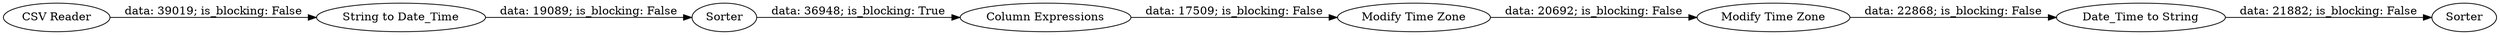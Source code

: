 digraph {
	"316404251409378440_188" [label="Column Expressions"]
	"316404251409378440_200" [label=Sorter]
	"316404251409378440_184" [label="Modify Time Zone"]
	"316404251409378440_185" [label="Modify Time Zone"]
	"316404251409378440_186" [label="Date_Time to String"]
	"316404251409378440_6" [label=Sorter]
	"316404251409378440_183" [label="String to Date_Time"]
	"316404251409378440_181" [label="CSV Reader"]
	"316404251409378440_188" -> "316404251409378440_184" [label="data: 17509; is_blocking: False"]
	"316404251409378440_185" -> "316404251409378440_186" [label="data: 22868; is_blocking: False"]
	"316404251409378440_186" -> "316404251409378440_6" [label="data: 21882; is_blocking: False"]
	"316404251409378440_200" -> "316404251409378440_188" [label="data: 36948; is_blocking: True"]
	"316404251409378440_183" -> "316404251409378440_200" [label="data: 19089; is_blocking: False"]
	"316404251409378440_184" -> "316404251409378440_185" [label="data: 20692; is_blocking: False"]
	"316404251409378440_181" -> "316404251409378440_183" [label="data: 39019; is_blocking: False"]
	rankdir=LR
}
